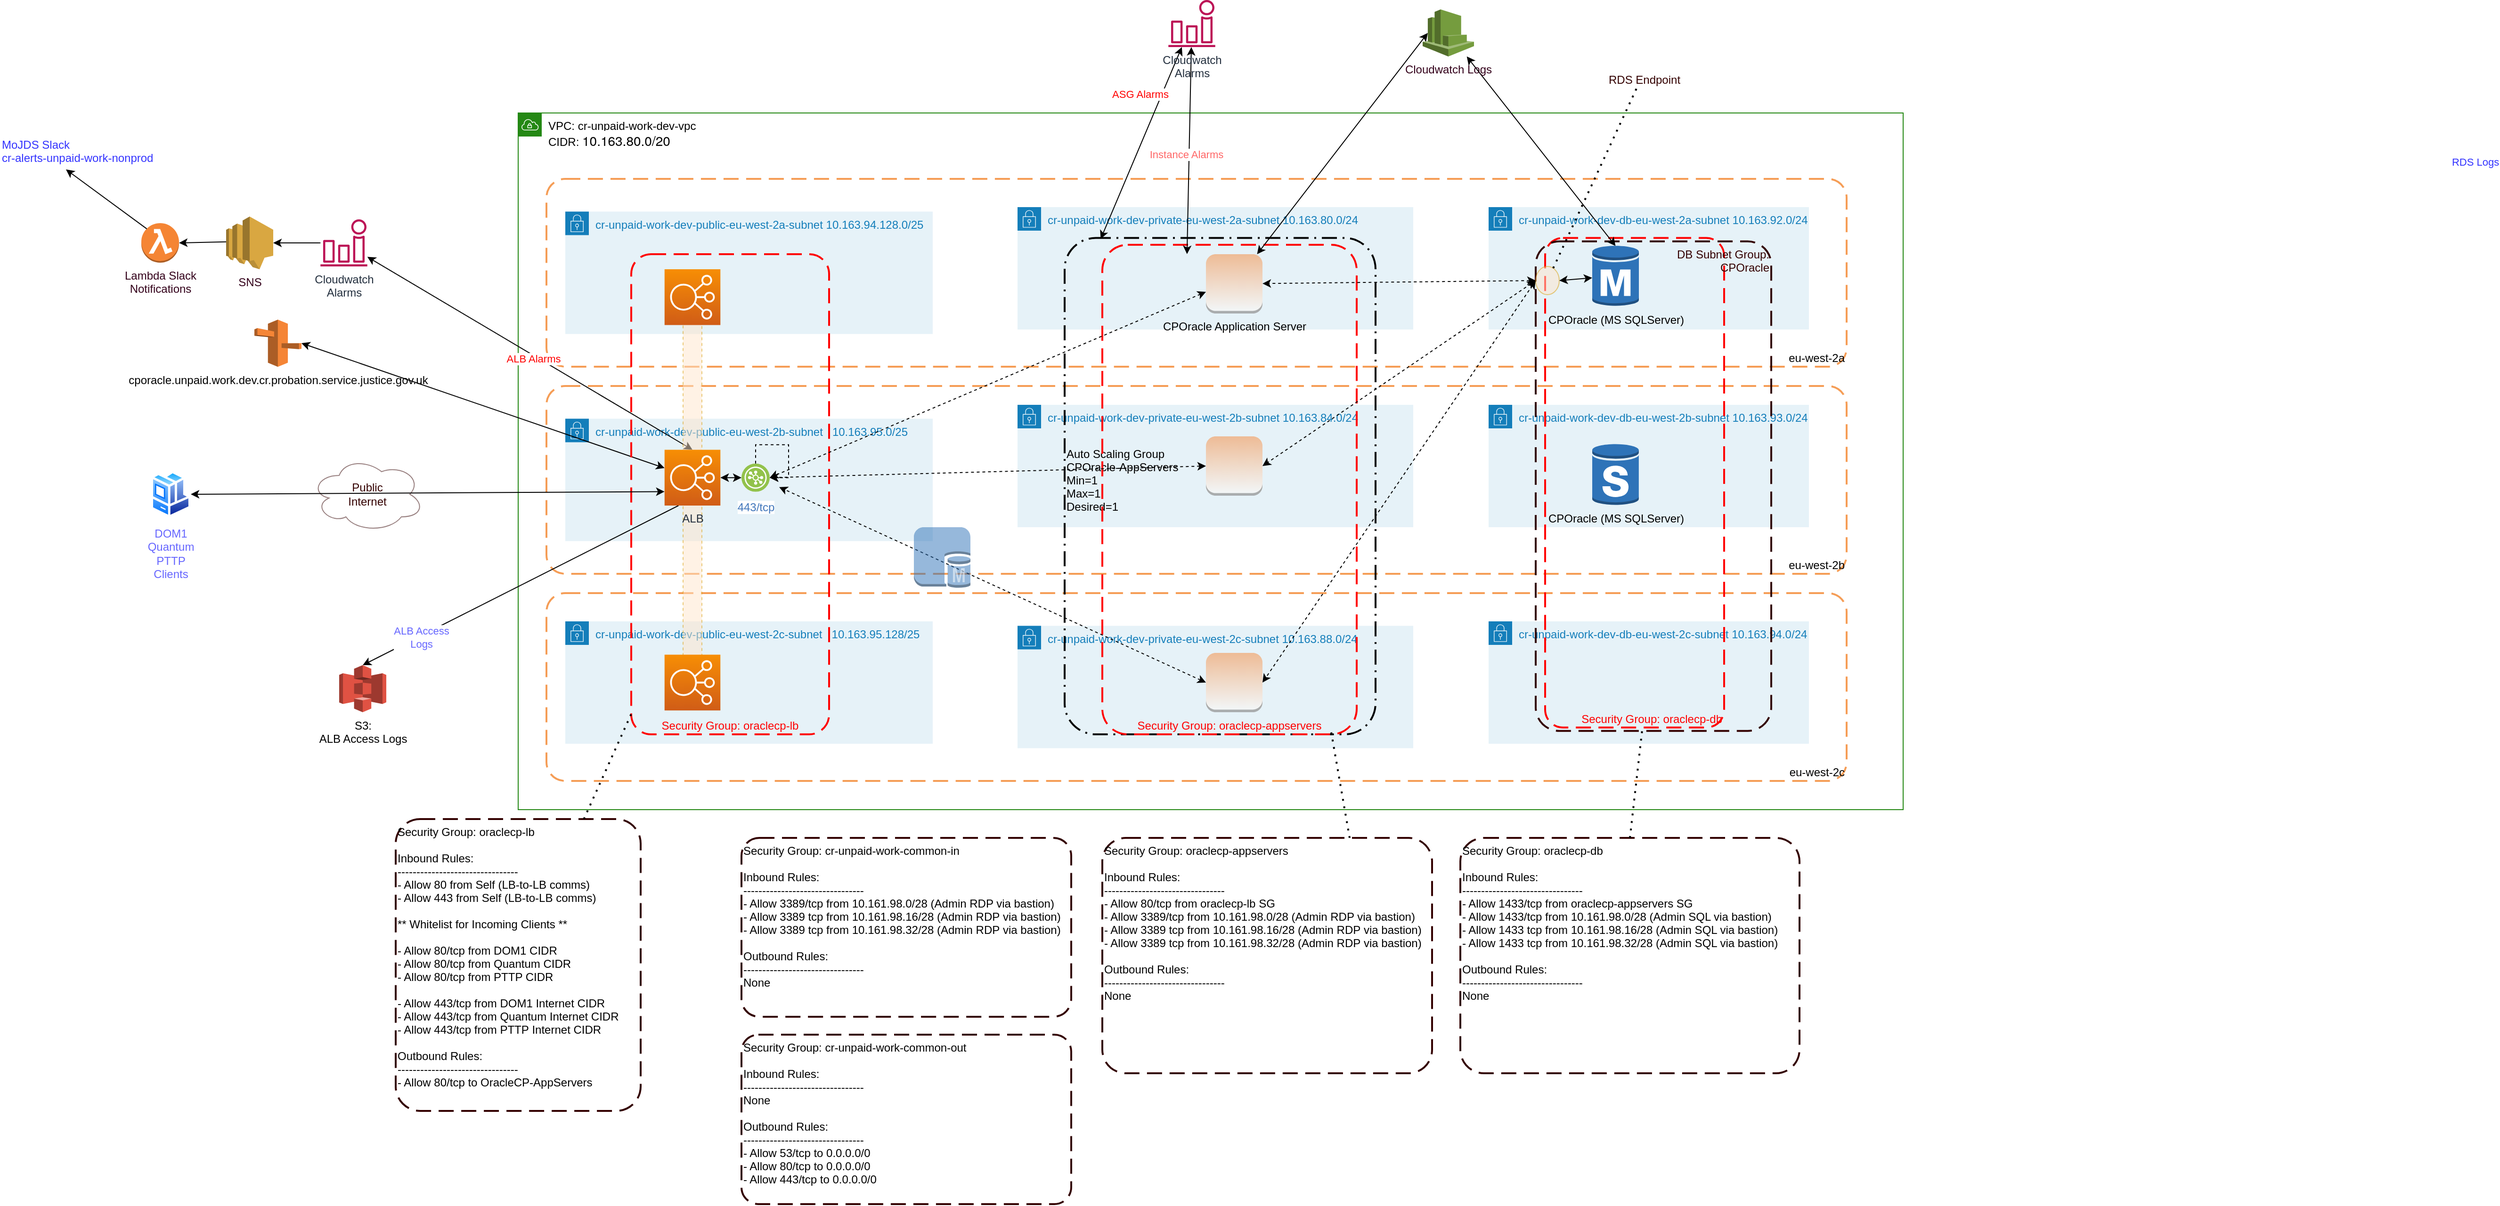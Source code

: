 <mxfile version="14.5.1" type="device"><diagram id="d1ab7348-05c3-a1e3-ca4d-12c340fd6b49" name="Page-1"><mxGraphModel dx="2066" dy="1220" grid="1" gridSize="10" guides="1" tooltips="1" connect="1" arrows="1" fold="1" page="1" pageScale="1" pageWidth="1654" pageHeight="1169" background="#ffffff" math="0" shadow="0"><root><mxCell id="0"/><mxCell id="1" parent="0"/><mxCell id="NKW3kNGqpqoFIjATaPvK-167" value="&lt;font color=&quot;#000000&quot;&gt;VPC: cr-unpaid-work-dev-vpc &lt;br&gt;CIDR:&amp;nbsp;&lt;span style=&quot;font-family: &amp;#34;amazon ember&amp;#34; , &amp;#34;helvetica neue&amp;#34; , &amp;#34;roboto&amp;#34; , &amp;#34;arial&amp;#34; , sans-serif ; font-size: 14px ; background-color: rgb(255 , 255 , 255)&quot;&gt;10.163.80.0/20&lt;/span&gt;&lt;/font&gt;" style="points=[[0,0],[0.25,0],[0.5,0],[0.75,0],[1,0],[1,0.25],[1,0.5],[1,0.75],[1,1],[0.75,1],[0.5,1],[0.25,1],[0,1],[0,0.75],[0,0.5],[0,0.25]];outlineConnect=0;gradientColor=none;html=1;whiteSpace=wrap;fontSize=12;fontStyle=0;shape=mxgraph.aws4.group;grIcon=mxgraph.aws4.group_vpc;strokeColor=#248814;fillColor=none;verticalAlign=top;align=left;spacingLeft=30;fontColor=#AAB7B8;dashed=0;" parent="1" vertex="1"><mxGeometry x="590" y="190" width="1470" height="740" as="geometry"/></mxCell><mxCell id="NKW3kNGqpqoFIjATaPvK-163" value="eu-west-2a" style="rounded=1;arcSize=10;dashed=1;strokeColor=#F59D56;fillColor=none;gradientColor=none;dashPattern=8 4;strokeWidth=2;verticalAlign=bottom;align=right;" parent="1" vertex="1"><mxGeometry x="620" y="260" width="1380" height="199.5" as="geometry"/></mxCell><mxCell id="NKW3kNGqpqoFIjATaPvK-164" value="eu-west-2b" style="rounded=1;arcSize=10;dashed=1;strokeColor=#F59D56;fillColor=none;gradientColor=none;dashPattern=8 4;strokeWidth=2;verticalAlign=bottom;align=right;" parent="1" vertex="1"><mxGeometry x="620" y="480" width="1380" height="199.5" as="geometry"/></mxCell><mxCell id="NKW3kNGqpqoFIjATaPvK-165" value="eu-west-2c" style="rounded=1;arcSize=10;dashed=1;strokeColor=#F59D56;fillColor=none;gradientColor=none;dashPattern=8 4;strokeWidth=2;verticalAlign=bottom;align=right;" parent="1" vertex="1"><mxGeometry x="620" y="700" width="1380" height="199.5" as="geometry"/></mxCell><mxCell id="NKW3kNGqpqoFIjATaPvK-166" value="cr-unpaid-work-dev-private-eu-west-2a-subnet&amp;nbsp;10.163.80.0/24&lt;br&gt;&amp;nbsp;" style="points=[[0,0],[0.25,0],[0.5,0],[0.75,0],[1,0],[1,0.25],[1,0.5],[1,0.75],[1,1],[0.75,1],[0.5,1],[0.25,1],[0,1],[0,0.75],[0,0.5],[0,0.25]];outlineConnect=0;gradientColor=none;html=1;whiteSpace=wrap;fontSize=12;fontStyle=0;shape=mxgraph.aws4.group;grIcon=mxgraph.aws4.group_security_group;grStroke=0;strokeColor=#147EBA;fillColor=#E6F2F8;verticalAlign=top;align=left;spacingLeft=30;fontColor=#147EBA;dashed=0;" parent="1" vertex="1"><mxGeometry x="1120" y="290" width="420" height="130" as="geometry"/></mxCell><mxCell id="NKW3kNGqpqoFIjATaPvK-168" value="cr-unpaid-work-dev-private-eu-west-2b-subnet&amp;nbsp;10.163.84.0/24" style="points=[[0,0],[0.25,0],[0.5,0],[0.75,0],[1,0],[1,0.25],[1,0.5],[1,0.75],[1,1],[0.75,1],[0.5,1],[0.25,1],[0,1],[0,0.75],[0,0.5],[0,0.25]];outlineConnect=0;gradientColor=none;html=1;whiteSpace=wrap;fontSize=12;fontStyle=0;shape=mxgraph.aws4.group;grIcon=mxgraph.aws4.group_security_group;grStroke=0;strokeColor=#147EBA;fillColor=#E6F2F8;verticalAlign=top;align=left;spacingLeft=30;fontColor=#147EBA;dashed=0;" parent="1" vertex="1"><mxGeometry x="1120" y="500" width="420" height="130" as="geometry"/></mxCell><mxCell id="NKW3kNGqpqoFIjATaPvK-169" value="cr-unpaid-work-dev-private-eu-west-2c-subnet&amp;nbsp;10.163.88.0/24" style="points=[[0,0],[0.25,0],[0.5,0],[0.75,0],[1,0],[1,0.25],[1,0.5],[1,0.75],[1,1],[0.75,1],[0.5,1],[0.25,1],[0,1],[0,0.75],[0,0.5],[0,0.25]];outlineConnect=0;gradientColor=none;html=1;whiteSpace=wrap;fontSize=12;fontStyle=0;shape=mxgraph.aws4.group;grIcon=mxgraph.aws4.group_security_group;grStroke=0;strokeColor=#147EBA;fillColor=#E6F2F8;verticalAlign=top;align=left;spacingLeft=30;fontColor=#147EBA;dashed=0;" parent="1" vertex="1"><mxGeometry x="1120" y="734.75" width="420" height="130" as="geometry"/></mxCell><mxCell id="NKW3kNGqpqoFIjATaPvK-170" value="cr-unpaid-work-dev-db-eu-west-2c-subnet&amp;nbsp;10.163.94.0/24" style="points=[[0,0],[0.25,0],[0.5,0],[0.75,0],[1,0],[1,0.25],[1,0.5],[1,0.75],[1,1],[0.75,1],[0.5,1],[0.25,1],[0,1],[0,0.75],[0,0.5],[0,0.25]];outlineConnect=0;gradientColor=none;html=1;whiteSpace=wrap;fontSize=12;fontStyle=0;shape=mxgraph.aws4.group;grIcon=mxgraph.aws4.group_security_group;grStroke=0;strokeColor=#147EBA;fillColor=#E6F2F8;verticalAlign=top;align=left;spacingLeft=30;fontColor=#147EBA;dashed=0;" parent="1" vertex="1"><mxGeometry x="1620" y="730" width="340" height="130" as="geometry"/></mxCell><mxCell id="NKW3kNGqpqoFIjATaPvK-171" value="cr-unpaid-work-dev-db-eu-west-2b-subnet 10.163.93.0/24" style="points=[[0,0],[0.25,0],[0.5,0],[0.75,0],[1,0],[1,0.25],[1,0.5],[1,0.75],[1,1],[0.75,1],[0.5,1],[0.25,1],[0,1],[0,0.75],[0,0.5],[0,0.25]];outlineConnect=0;gradientColor=none;html=1;whiteSpace=wrap;fontSize=12;fontStyle=0;shape=mxgraph.aws4.group;grIcon=mxgraph.aws4.group_security_group;grStroke=0;strokeColor=#147EBA;fillColor=#E6F2F8;verticalAlign=top;align=left;spacingLeft=30;fontColor=#147EBA;dashed=0;" parent="1" vertex="1"><mxGeometry x="1620" y="500" width="340" height="130" as="geometry"/></mxCell><mxCell id="NKW3kNGqpqoFIjATaPvK-172" value="cr-unpaid-work-dev-db-eu-west-2a-subnet 10.163.92.0/24" style="points=[[0,0],[0.25,0],[0.5,0],[0.75,0],[1,0],[1,0.25],[1,0.5],[1,0.75],[1,1],[0.75,1],[0.5,1],[0.25,1],[0,1],[0,0.75],[0,0.5],[0,0.25]];outlineConnect=0;gradientColor=none;html=1;whiteSpace=wrap;fontSize=12;fontStyle=0;shape=mxgraph.aws4.group;grIcon=mxgraph.aws4.group_security_group;grStroke=0;strokeColor=#147EBA;fillColor=#E6F2F8;verticalAlign=top;align=left;spacingLeft=30;fontColor=#147EBA;dashed=0;" parent="1" vertex="1"><mxGeometry x="1620" y="290" width="340" height="130" as="geometry"/></mxCell><mxCell id="NKW3kNGqpqoFIjATaPvK-174" value="Cloudwatch&lt;br&gt;Alarms" style="outlineConnect=0;fontColor=#232F3E;gradientColor=none;fillColor=#BC1356;strokeColor=none;dashed=0;verticalLabelPosition=bottom;verticalAlign=top;align=center;html=1;fontSize=12;fontStyle=0;aspect=fixed;pointerEvents=1;shape=mxgraph.aws4.alarm;" parent="1" vertex="1"><mxGeometry x="380" y="303" width="50" height="50" as="geometry"/></mxCell><mxCell id="NKW3kNGqpqoFIjATaPvK-175" value="cporacle.unpaid.work.dev.cr.probation.service.justice.gov.uk" style="outlineConnect=0;dashed=0;verticalLabelPosition=bottom;verticalAlign=top;align=center;html=1;shape=mxgraph.aws3.route_53;fillColor=#F58536;gradientColor=none;" parent="1" vertex="1"><mxGeometry x="310" y="409.5" width="50" height="50.13" as="geometry"/></mxCell><mxCell id="NKW3kNGqpqoFIjATaPvK-176" value="S3:&lt;br&gt;ALB Access Logs" style="outlineConnect=0;dashed=0;verticalLabelPosition=bottom;verticalAlign=top;align=center;html=1;shape=mxgraph.aws3.s3;fillColor=#E05243;gradientColor=none;" parent="1" vertex="1"><mxGeometry x="400" y="776.5" width="50" height="50" as="geometry"/></mxCell><mxCell id="NKW3kNGqpqoFIjATaPvK-180" value="Auto Scaling Group&#10;CPOracle-AppServers&#10;Min=1&#10;Max=1&#10;Desired=1&#10;" style="rounded=1;arcSize=10;dashed=1;fillColor=none;gradientColor=none;dashPattern=8 3 1 3;strokeWidth=2;verticalAlign=middle;align=left;" parent="1" vertex="1"><mxGeometry x="1170" y="322.75" width="330" height="527.25" as="geometry"/></mxCell><mxCell id="NKW3kNGqpqoFIjATaPvK-183" value="Security Group: oraclecp-appservers" style="rounded=1;arcSize=10;dashed=1;strokeColor=#ff0000;fillColor=none;gradientColor=none;dashPattern=8 4;strokeWidth=2;fontColor=#FF0000;verticalAlign=bottom;align=center;" parent="1" vertex="1"><mxGeometry x="1210" y="330" width="270" height="520" as="geometry"/></mxCell><mxCell id="NKW3kNGqpqoFIjATaPvK-195" value="" style="endArrow=classic;startArrow=classic;html=1;fontColor=#FF0000;entryX=0.1;entryY=0.5;entryDx=0;entryDy=0;entryPerimeter=0;" parent="1" source="fAg4yWH4Xi-OqvB8BSlQ-16" target="fAg4yWH4Xi-OqvB8BSlQ-18" edge="1"><mxGeometry width="50" height="50" relative="1" as="geometry"><mxPoint x="1069.625" y="545.37" as="sourcePoint"/><mxPoint x="946.653" y="418" as="targetPoint"/></mxGeometry></mxCell><mxCell id="NKW3kNGqpqoFIjATaPvK-201" value="SNS" style="outlineConnect=0;dashed=0;verticalLabelPosition=bottom;verticalAlign=top;align=center;html=1;shape=mxgraph.aws3.sns;fillColor=#D9A741;gradientColor=none;fontColor=#33001A;" parent="1" vertex="1"><mxGeometry x="280" y="300" width="50" height="56" as="geometry"/></mxCell><mxCell id="NKW3kNGqpqoFIjATaPvK-202" value="" style="endArrow=classic;html=1;fontColor=#33001A;entryX=1;entryY=0.5;entryDx=0;entryDy=0;entryPerimeter=0;" parent="1" source="NKW3kNGqpqoFIjATaPvK-174" target="NKW3kNGqpqoFIjATaPvK-201" edge="1"><mxGeometry width="50" height="50" relative="1" as="geometry"><mxPoint x="-20" y="370" as="sourcePoint"/><mxPoint x="30" y="320" as="targetPoint"/></mxGeometry></mxCell><mxCell id="NKW3kNGqpqoFIjATaPvK-204" value="Lambda Slack &lt;br&gt;Notifications" style="outlineConnect=0;dashed=0;verticalLabelPosition=bottom;verticalAlign=top;align=center;html=1;shape=mxgraph.aws3.lambda_function;fillColor=#F58534;gradientColor=none;fontColor=#33001A;" parent="1" vertex="1"><mxGeometry x="190" y="307" width="40" height="42" as="geometry"/></mxCell><mxCell id="NKW3kNGqpqoFIjATaPvK-205" value="" style="endArrow=classic;html=1;fontColor=#33001A;entryX=1;entryY=0.5;entryDx=0;entryDy=0;entryPerimeter=0;exitX=0;exitY=0.48;exitDx=0;exitDy=0;exitPerimeter=0;" parent="1" source="NKW3kNGqpqoFIjATaPvK-201" target="NKW3kNGqpqoFIjATaPvK-204" edge="1"><mxGeometry width="50" height="50" relative="1" as="geometry"><mxPoint x="-70" y="440" as="sourcePoint"/><mxPoint x="-20" y="390" as="targetPoint"/></mxGeometry></mxCell><mxCell id="NKW3kNGqpqoFIjATaPvK-207" value="" style="endArrow=classic;startArrow=classic;html=1;fontColor=#FF0000;exitX=0.333;exitY=0.019;exitDx=0;exitDy=0;exitPerimeter=0;" parent="1" edge="1" target="fAg4yWH4Xi-OqvB8BSlQ-7" source="NKW3kNGqpqoFIjATaPvK-183"><mxGeometry width="50" height="50" relative="1" as="geometry"><mxPoint x="1320" y="380" as="sourcePoint"/><mxPoint x="920" y="380" as="targetPoint"/></mxGeometry></mxCell><mxCell id="NKW3kNGqpqoFIjATaPvK-208" value="Instance Alarms" style="edgeLabel;html=1;align=center;verticalAlign=middle;resizable=0;points=[];fontColor=#FF6666;" parent="NKW3kNGqpqoFIjATaPvK-207" vertex="1" connectable="0"><mxGeometry x="-0.03" y="3" relative="1" as="geometry"><mxPoint as="offset"/></mxGeometry></mxCell><mxCell id="NKW3kNGqpqoFIjATaPvK-213" value="Security Group: oraclecp-db" style="rounded=1;arcSize=10;dashed=1;strokeColor=#ff0000;fillColor=none;gradientColor=none;dashPattern=8 4;strokeWidth=2;fontColor=#FF0000;verticalAlign=bottom;align=right;" parent="1" vertex="1"><mxGeometry x="1680" y="322.75" width="190" height="520" as="geometry"/></mxCell><mxCell id="NKW3kNGqpqoFIjATaPvK-214" value="DB Subnet Group:&#10;CPOracle" style="rounded=1;arcSize=10;dashed=1;fillColor=none;gradientColor=none;dashPattern=8 4;strokeWidth=2;verticalAlign=top;align=right;strokeColor=#330000;fontColor=#330000;" parent="1" vertex="1"><mxGeometry x="1670" y="326.38" width="250" height="520" as="geometry"/></mxCell><mxCell id="NKW3kNGqpqoFIjATaPvK-215" value="DOM1&lt;br&gt;Quantum&lt;br&gt;PTTP&lt;br&gt;Clients" style="aspect=fixed;perimeter=ellipsePerimeter;html=1;align=center;shadow=0;dashed=0;spacingTop=3;image;image=img/lib/active_directory/workstation_client.svg;fontColor=#6666FF;" parent="1" vertex="1"><mxGeometry x="200" y="570" width="42.5" height="50" as="geometry"/></mxCell><mxCell id="NKW3kNGqpqoFIjATaPvK-217" value="Security Group: oraclecp-lb&#10;&#10;Inbound Rules:&#10;--------------------------------&#10;- Allow 80 from Self (LB-to-LB comms)&#10;- Allow 443 from Self (LB-to-LB comms)&#10;&#10;** Whitelist for Incoming Clients **&#10;&#10;- Allow 80/tcp from DOM1 CIDR&#10;- Allow 80/tcp from Quantum CIDR&#10;- Allow 80/tcp from PTTP CIDR&#10;&#10;- Allow 443/tcp from DOM1 Internet CIDR&#10;- Allow 443/tcp from Quantum Internet CIDR&#10;- Allow 443/tcp from PTTP Internet CIDR&#10;&#10;Outbound Rules:&#10;--------------------------------&#10;- Allow 80/tcp to OracleCP-AppServers" style="rounded=1;arcSize=10;dashed=1;fillColor=none;gradientColor=none;dashPattern=8 4;strokeWidth=2;verticalAlign=top;strokeColor=#330000;align=left;" parent="1" vertex="1"><mxGeometry x="460" y="940" width="260" height="310" as="geometry"/></mxCell><mxCell id="NKW3kNGqpqoFIjATaPvK-218" value="Security Group: oraclecp-appservers&#10;&#10;Inbound Rules:&#10;--------------------------------&#10;- Allow 80/tcp from oraclecp-lb SG&#10;- Allow 3389/tcp from 10.161.98.0/28 (Admin RDP via bastion)&#10;- Allow 3389 tcp from 10.161.98.16/28 (Admin RDP via bastion)&#10;- Allow 3389 tcp from 10.161.98.32/28 (Admin RDP via bastion)&#10;&#10;Outbound Rules:&#10;--------------------------------&#10;None" style="rounded=1;arcSize=10;dashed=1;fillColor=none;gradientColor=none;dashPattern=8 4;strokeWidth=2;verticalAlign=top;strokeColor=#330000;align=left;" parent="1" vertex="1"><mxGeometry x="1210" y="960" width="350" height="250" as="geometry"/></mxCell><mxCell id="NKW3kNGqpqoFIjATaPvK-219" value="Security Group: oraclecp-db&#10;&#10;Inbound Rules:&#10;--------------------------------&#10;- Allow 1433/tcp from oraclecp-appservers SG&#10;- Allow 1433/tcp from 10.161.98.0/28 (Admin SQL via bastion)&#10;- Allow 1433 tcp from 10.161.98.16/28 (Admin SQL via bastion)&#10;- Allow 1433 tcp from 10.161.98.32/28 (Admin SQL via bastion)&#10;&#10;Outbound Rules:&#10;--------------------------------&#10;None" style="rounded=1;arcSize=10;dashed=1;fillColor=none;gradientColor=none;dashPattern=8 4;strokeWidth=2;verticalAlign=top;strokeColor=#330000;align=left;" parent="1" vertex="1"><mxGeometry x="1590" y="960" width="360" height="250" as="geometry"/></mxCell><mxCell id="NKW3kNGqpqoFIjATaPvK-221" value="" style="endArrow=none;dashed=1;html=1;dashPattern=1 3;strokeWidth=2;fontColor=#000000;entryX=0.9;entryY=0.996;entryDx=0;entryDy=0;exitX=0.75;exitY=0;exitDx=0;exitDy=0;entryPerimeter=0;" parent="1" source="NKW3kNGqpqoFIjATaPvK-218" target="NKW3kNGqpqoFIjATaPvK-183" edge="1"><mxGeometry width="50" height="50" relative="1" as="geometry"><mxPoint x="1067.284" y="970" as="sourcePoint"/><mxPoint x="1070" y="860" as="targetPoint"/></mxGeometry></mxCell><mxCell id="NKW3kNGqpqoFIjATaPvK-222" value="" style="endArrow=none;dashed=1;html=1;dashPattern=1 3;strokeWidth=2;fontColor=#000000;entryX=0.544;entryY=0.999;entryDx=0;entryDy=0;exitX=0.5;exitY=0;exitDx=0;exitDy=0;entryPerimeter=0;" parent="1" source="NKW3kNGqpqoFIjATaPvK-219" target="NKW3kNGqpqoFIjATaPvK-213" edge="1"><mxGeometry width="50" height="50" relative="1" as="geometry"><mxPoint x="1442.5" y="970" as="sourcePoint"/><mxPoint x="1460" y="860" as="targetPoint"/></mxGeometry></mxCell><mxCell id="NKW3kNGqpqoFIjATaPvK-223" value="" style="endArrow=classic;startArrow=classic;html=1;fontColor=#FF0000;exitX=0.5;exitY=0.02;exitDx=0;exitDy=0;exitPerimeter=0;" parent="1" source="NKW3kNGqpqoFIjATaPvK-177" target="fAg4yWH4Xi-OqvB8BSlQ-18" edge="1"><mxGeometry width="50" height="50" relative="1" as="geometry"><mxPoint x="1329.92" y="390.96" as="sourcePoint"/><mxPoint x="862" y="224.683" as="targetPoint"/></mxGeometry></mxCell><mxCell id="NKW3kNGqpqoFIjATaPvK-225" value="RDS Logs" style="edgeLabel;html=1;align=center;verticalAlign=middle;resizable=0;points=[];fontColor=#3333FF;" parent="NKW3kNGqpqoFIjATaPvK-223" vertex="1" connectable="0"><mxGeometry x="0.879" y="-2" relative="1" as="geometry"><mxPoint x="1059.25" y="100.41" as="offset"/></mxGeometry></mxCell><mxCell id="NKW3kNGqpqoFIjATaPvK-226" value="Security Group: cr-unpaid-work-common-in&#10;&#10;Inbound Rules:&#10;--------------------------------&#10;- Allow 3389/tcp from 10.161.98.0/28 (Admin RDP via bastion)&#10;- Allow 3389 tcp from 10.161.98.16/28 (Admin RDP via bastion)&#10;- Allow 3389 tcp from 10.161.98.32/28 (Admin RDP via bastion)&#10;&#10;Outbound Rules:&#10;--------------------------------&#10;None" style="rounded=1;arcSize=10;dashed=1;fillColor=none;gradientColor=none;dashPattern=8 4;strokeWidth=2;verticalAlign=top;strokeColor=#330000;align=left;" parent="1" vertex="1"><mxGeometry x="827" y="960" width="350" height="190" as="geometry"/></mxCell><mxCell id="NKW3kNGqpqoFIjATaPvK-227" value="Security Group: cr-unpaid-work-common-out&#10;&#10;Inbound Rules:&#10;--------------------------------&#10;None&#10;&#10;Outbound Rules:&#10;--------------------------------&#10;- Allow 53/tcp to 0.0.0.0/0&#10;- Allow 80/tcp to 0.0.0.0/0&#10;- Allow 443/tcp to 0.0.0.0/0" style="rounded=1;arcSize=10;dashed=1;fillColor=none;gradientColor=none;dashPattern=8 4;strokeWidth=2;verticalAlign=top;strokeColor=#330000;align=left;" parent="1" vertex="1"><mxGeometry x="827" y="1169" width="350" height="180" as="geometry"/></mxCell><mxCell id="NKW3kNGqpqoFIjATaPvK-228" value="MoJDS Slack &#10;cr-alerts-unpaid-work-nonprod" style="shape=image;imageAspect=0;aspect=fixed;verticalLabelPosition=bottom;verticalAlign=top;strokeColor=#330000;fontColor=#3333FF;align=left;image=https://cdn.mos.cms.futurecdn.net/SDDw7CnuoUGax6x9mTo7dd.jpg;" parent="1" vertex="1"><mxGeometry x="40" y="165.08" width="79.73" height="44.92" as="geometry"/></mxCell><mxCell id="NKW3kNGqpqoFIjATaPvK-229" value="" style="endArrow=classic;html=1;fontColor=#33001A;exitX=0.145;exitY=0.145;exitDx=0;exitDy=0;exitPerimeter=0;" parent="1" source="NKW3kNGqpqoFIjATaPvK-204" edge="1"><mxGeometry width="50" height="50" relative="1" as="geometry"><mxPoint x="290" y="336.88" as="sourcePoint"/><mxPoint x="110" y="250" as="targetPoint"/></mxGeometry></mxCell><mxCell id="fAg4yWH4Xi-OqvB8BSlQ-1" value="cr-unpaid-work-dev-public-eu-west-2a-subnet&amp;nbsp;10.163.94.128.0/25&lt;br&gt;&amp;nbsp;" style="points=[[0,0],[0.25,0],[0.5,0],[0.75,0],[1,0],[1,0.25],[1,0.5],[1,0.75],[1,1],[0.75,1],[0.5,1],[0.25,1],[0,1],[0,0.75],[0,0.5],[0,0.25]];outlineConnect=0;gradientColor=none;html=1;whiteSpace=wrap;fontSize=12;fontStyle=0;shape=mxgraph.aws4.group;grIcon=mxgraph.aws4.group_security_group;grStroke=0;strokeColor=#147EBA;fillColor=#E6F2F8;verticalAlign=top;align=left;spacingLeft=30;fontColor=#147EBA;dashed=0;" vertex="1" parent="1"><mxGeometry x="640" y="294.75" width="390" height="130" as="geometry"/></mxCell><mxCell id="fAg4yWH4Xi-OqvB8BSlQ-2" value="cr-unpaid-work-dev-public-eu-west-2b-subnet&amp;nbsp; &amp;nbsp;10.163.95.0/25" style="points=[[0,0],[0.25,0],[0.5,0],[0.75,0],[1,0],[1,0.25],[1,0.5],[1,0.75],[1,1],[0.75,1],[0.5,1],[0.25,1],[0,1],[0,0.75],[0,0.5],[0,0.25]];outlineConnect=0;gradientColor=none;html=1;whiteSpace=wrap;fontSize=12;fontStyle=0;shape=mxgraph.aws4.group;grIcon=mxgraph.aws4.group_security_group;grStroke=0;strokeColor=#147EBA;fillColor=#E6F2F8;verticalAlign=top;align=left;spacingLeft=30;fontColor=#147EBA;dashed=0;" vertex="1" parent="1"><mxGeometry x="640" y="514.75" width="390" height="130" as="geometry"/></mxCell><mxCell id="fAg4yWH4Xi-OqvB8BSlQ-3" value="cr-unpaid-work-dev-public-eu-west-2c-subnet&amp;nbsp; &amp;nbsp;10.163.95.128/25" style="points=[[0,0],[0.25,0],[0.5,0],[0.75,0],[1,0],[1,0.25],[1,0.5],[1,0.75],[1,1],[0.75,1],[0.5,1],[0.25,1],[0,1],[0,0.75],[0,0.5],[0,0.25]];outlineConnect=0;gradientColor=none;html=1;whiteSpace=wrap;fontSize=12;fontStyle=0;shape=mxgraph.aws4.group;grIcon=mxgraph.aws4.group_security_group;grStroke=0;strokeColor=#147EBA;fillColor=#E6F2F8;verticalAlign=top;align=left;spacingLeft=30;fontColor=#147EBA;dashed=0;" vertex="1" parent="1"><mxGeometry x="640" y="730" width="390" height="130" as="geometry"/></mxCell><mxCell id="NKW3kNGqpqoFIjATaPvK-190" value="" style="endArrow=classic;startArrow=classic;html=1;fontColor=#FF0000;entryX=1;entryY=0.5;entryDx=0;entryDy=0;entryPerimeter=0;" parent="1" source="NKW3kNGqpqoFIjATaPvK-173" target="NKW3kNGqpqoFIjATaPvK-175" edge="1"><mxGeometry width="50" height="50" relative="1" as="geometry"><mxPoint x="1120" y="575" as="sourcePoint"/><mxPoint x="1099.25" y="574.995" as="targetPoint"/></mxGeometry></mxCell><mxCell id="NKW3kNGqpqoFIjATaPvK-211" value="Security Group: oraclecp-lb" style="rounded=1;arcSize=10;dashed=1;strokeColor=#ff0000;fillColor=none;gradientColor=none;dashPattern=8 4;strokeWidth=2;fontColor=#FF0000;verticalAlign=bottom;" parent="1" vertex="1"><mxGeometry x="710" y="340" width="210" height="510" as="geometry"/></mxCell><mxCell id="NKW3kNGqpqoFIjATaPvK-193" value="" style="endArrow=classic;startArrow=classic;html=1;fontColor=#FF0000;exitX=0.5;exitY=0;exitDx=0;exitDy=0;exitPerimeter=0;" parent="1" source="NKW3kNGqpqoFIjATaPvK-173" target="NKW3kNGqpqoFIjATaPvK-174" edge="1"><mxGeometry width="50" height="50" relative="1" as="geometry"><mxPoint x="1248.067" y="383.893" as="sourcePoint"/><mxPoint x="947.932" y="344.155" as="targetPoint"/></mxGeometry></mxCell><mxCell id="NKW3kNGqpqoFIjATaPvK-194" value="ALB Alarms" style="edgeLabel;html=1;align=center;verticalAlign=middle;resizable=0;points=[];fontColor=#FF0000;" parent="NKW3kNGqpqoFIjATaPvK-193" vertex="1" connectable="0"><mxGeometry x="-0.03" y="3" relative="1" as="geometry"><mxPoint as="offset"/></mxGeometry></mxCell><mxCell id="NKW3kNGqpqoFIjATaPvK-185" value="" style="endArrow=classic;startArrow=classic;html=1;fontColor=#FF0000;entryX=1;entryY=0.5;entryDx=0;entryDy=0;entryPerimeter=0;exitX=0;exitY=0.5;exitDx=0;exitDy=0;" parent="1" source="NKW3kNGqpqoFIjATaPvK-188" target="NKW3kNGqpqoFIjATaPvK-173" edge="1"><mxGeometry width="50" height="50" relative="1" as="geometry"><mxPoint x="620" y="780" as="sourcePoint"/><mxPoint x="670" y="730" as="targetPoint"/></mxGeometry></mxCell><mxCell id="NKW3kNGqpqoFIjATaPvK-188" value="443/tcp" style="aspect=fixed;perimeter=ellipsePerimeter;html=1;align=center;shadow=0;dashed=0;fontColor=#4277BB;labelBackgroundColor=#ffffff;fontSize=12;spacingTop=3;image;image=img/lib/ibm/vpc/LoadBalancerListener.svg;" parent="1" vertex="1"><mxGeometry x="827" y="562.38" width="30" height="30" as="geometry"/></mxCell><mxCell id="NKW3kNGqpqoFIjATaPvK-189" value="" style="endArrow=classic;startArrow=classic;html=1;fontColor=#FF0000;entryX=1;entryY=0.5;entryDx=0;entryDy=0;entryPerimeter=0;dashed=1;" parent="1" target="NKW3kNGqpqoFIjATaPvK-188" edge="1"><mxGeometry width="50" height="50" relative="1" as="geometry"><mxPoint x="1320" y="380" as="sourcePoint"/><mxPoint x="1089.25" y="564.995" as="targetPoint"/></mxGeometry></mxCell><mxCell id="NKW3kNGqpqoFIjATaPvK-209" value="" style="endArrow=classic;html=1;entryX=0.5;entryY=0;entryDx=0;entryDy=0;entryPerimeter=0;exitX=0.25;exitY=1;exitDx=0;exitDy=0;exitPerimeter=0;fontColor=#6666FF;" parent="1" source="NKW3kNGqpqoFIjATaPvK-173" target="NKW3kNGqpqoFIjATaPvK-176" edge="1"><mxGeometry width="50" height="50" relative="1" as="geometry"><mxPoint x="870.044" y="388" as="sourcePoint"/><mxPoint x="820" y="388" as="targetPoint"/></mxGeometry></mxCell><mxCell id="NKW3kNGqpqoFIjATaPvK-212" value="ALB Access&lt;br&gt;Logs" style="edgeLabel;html=1;align=center;verticalAlign=middle;resizable=0;points=[];fontColor=#6666FF;" parent="NKW3kNGqpqoFIjATaPvK-209" vertex="1" connectable="0"><mxGeometry x="0.635" y="1" relative="1" as="geometry"><mxPoint as="offset"/></mxGeometry></mxCell><mxCell id="NKW3kNGqpqoFIjATaPvK-191" value="" style="endArrow=classic;startArrow=classic;html=1;fontColor=#FF0000;exitX=0.116;exitY=0.002;exitDx=0;exitDy=0;exitPerimeter=0;" parent="1" source="NKW3kNGqpqoFIjATaPvK-180" edge="1" target="fAg4yWH4Xi-OqvB8BSlQ-7"><mxGeometry width="50" height="50" relative="1" as="geometry"><mxPoint x="1180" y="365" as="sourcePoint"/><mxPoint x="920" y="360" as="targetPoint"/></mxGeometry></mxCell><mxCell id="NKW3kNGqpqoFIjATaPvK-192" value="ASG Alarms" style="edgeLabel;html=1;align=center;verticalAlign=middle;resizable=0;points=[];fontColor=#FF0000;" parent="NKW3kNGqpqoFIjATaPvK-191" vertex="1" connectable="0"><mxGeometry x="-0.03" y="3" relative="1" as="geometry"><mxPoint x="2.82" y="-54.08" as="offset"/></mxGeometry></mxCell><mxCell id="fAg4yWH4Xi-OqvB8BSlQ-7" value="Cloudwatch&lt;br&gt;Alarms" style="outlineConnect=0;fontColor=#232F3E;gradientColor=none;fillColor=#BC1356;strokeColor=none;dashed=0;verticalLabelPosition=bottom;verticalAlign=top;align=center;html=1;fontSize=12;fontStyle=0;aspect=fixed;pointerEvents=1;shape=mxgraph.aws4.alarm;" vertex="1" parent="1"><mxGeometry x="1280" y="70" width="50" height="50" as="geometry"/></mxCell><mxCell id="fAg4yWH4Xi-OqvB8BSlQ-11" value="" style="outlineConnect=0;dashed=0;verticalLabelPosition=bottom;verticalAlign=top;align=center;html=1;shape=mxgraph.aws3.instance;fillColor=#F58534;strokeColor=#330000;fontColor=#3333FF;gradientColor=#ffffff;opacity=50;" vertex="1" parent="1"><mxGeometry x="1320" y="533.5" width="60" height="63" as="geometry"/></mxCell><mxCell id="fAg4yWH4Xi-OqvB8BSlQ-12" value="" style="outlineConnect=0;dashed=0;verticalLabelPosition=bottom;verticalAlign=top;align=center;html=1;shape=mxgraph.aws3.instance;fillColor=#F58534;strokeColor=#330000;fontColor=#3333FF;gradientColor=#ffffff;opacity=50;" vertex="1" parent="1"><mxGeometry x="1320" y="763.5" width="60" height="63" as="geometry"/></mxCell><mxCell id="fAg4yWH4Xi-OqvB8BSlQ-13" value="" style="endArrow=classic;startArrow=classic;html=1;fontColor=#FF0000;entryX=1;entryY=0.5;entryDx=0;entryDy=0;exitX=0;exitY=0.5;exitDx=0;exitDy=0;exitPerimeter=0;dashed=1;" edge="1" parent="1" source="fAg4yWH4Xi-OqvB8BSlQ-11" target="NKW3kNGqpqoFIjATaPvK-188"><mxGeometry width="50" height="50" relative="1" as="geometry"><mxPoint x="1330" y="390" as="sourcePoint"/><mxPoint x="867" y="587.38" as="targetPoint"/></mxGeometry></mxCell><mxCell id="fAg4yWH4Xi-OqvB8BSlQ-14" value="" style="endArrow=classic;startArrow=classic;html=1;fontColor=#FF0000;entryX=1;entryY=0.5;entryDx=0;entryDy=0;exitX=0;exitY=0.5;exitDx=0;exitDy=0;exitPerimeter=0;dashed=1;" edge="1" parent="1" source="fAg4yWH4Xi-OqvB8BSlQ-12"><mxGeometry width="50" height="50" relative="1" as="geometry"><mxPoint x="1330" y="575" as="sourcePoint"/><mxPoint x="867" y="587.38" as="targetPoint"/></mxGeometry></mxCell><mxCell id="fAg4yWH4Xi-OqvB8BSlQ-15" style="edgeStyle=orthogonalEdgeStyle;rounded=0;orthogonalLoop=1;jettySize=auto;html=1;entryX=1;entryY=0.5;entryDx=0;entryDy=0;dashed=1;fontColor=#3333FF;" edge="1" parent="1" source="NKW3kNGqpqoFIjATaPvK-188" target="NKW3kNGqpqoFIjATaPvK-188"><mxGeometry relative="1" as="geometry"/></mxCell><mxCell id="fAg4yWH4Xi-OqvB8BSlQ-16" value="&lt;span style=&quot;color: rgb(0 , 0 , 0)&quot;&gt;CPOracle Application Server&lt;/span&gt;" style="outlineConnect=0;dashed=0;verticalLabelPosition=bottom;verticalAlign=top;align=center;html=1;shape=mxgraph.aws3.instance;fillColor=#F58534;strokeColor=#330000;fontColor=#3333FF;gradientColor=#ffffff;opacity=50;" vertex="1" parent="1"><mxGeometry x="1320" y="340" width="60" height="63" as="geometry"/></mxCell><mxCell id="NKW3kNGqpqoFIjATaPvK-177" value="CPOracle (MS SQLServer)" style="outlineConnect=0;dashed=0;verticalLabelPosition=bottom;verticalAlign=top;align=center;html=1;shape=mxgraph.aws3.rds_db_instance;fillColor=#2E73B8;gradientColor=none;" parent="1" vertex="1"><mxGeometry x="1730" y="330" width="49.5" height="66" as="geometry"/></mxCell><mxCell id="fAg4yWH4Xi-OqvB8BSlQ-18" value="Cloudwatch Logs" style="outlineConnect=0;dashed=0;verticalLabelPosition=bottom;verticalAlign=top;align=center;html=1;shape=mxgraph.aws3.cloudwatch;fillColor=#759C3E;gradientColor=none;fontColor=#33001A;" vertex="1" parent="1"><mxGeometry x="1550" y="80" width="54.5" height="50" as="geometry"/></mxCell><mxCell id="fAg4yWH4Xi-OqvB8BSlQ-20" value="" style="endArrow=classic;startArrow=classic;html=1;fontColor=#FF0000;dashed=1;exitX=0;exitY=0.5;exitDx=0;exitDy=0;" edge="1" parent="1" source="fAg4yWH4Xi-OqvB8BSlQ-23" target="fAg4yWH4Xi-OqvB8BSlQ-16"><mxGeometry width="50" height="50" relative="1" as="geometry"><mxPoint x="1330" y="390" as="sourcePoint"/><mxPoint x="867" y="587.38" as="targetPoint"/></mxGeometry></mxCell><mxCell id="fAg4yWH4Xi-OqvB8BSlQ-21" value="" style="endArrow=classic;startArrow=classic;html=1;fontColor=#FF0000;dashed=1;entryX=1;entryY=0.5;entryDx=0;entryDy=0;entryPerimeter=0;exitX=0;exitY=0.5;exitDx=0;exitDy=0;" edge="1" parent="1" source="fAg4yWH4Xi-OqvB8BSlQ-23" target="fAg4yWH4Xi-OqvB8BSlQ-11"><mxGeometry width="50" height="50" relative="1" as="geometry"><mxPoint x="1700" y="373.577" as="sourcePoint"/><mxPoint x="1390" y="380.801" as="targetPoint"/></mxGeometry></mxCell><mxCell id="NKW3kNGqpqoFIjATaPvK-178" value="CPOracle (MS SQLServer)" style="outlineConnect=0;dashed=0;verticalLabelPosition=bottom;verticalAlign=top;align=center;html=1;shape=mxgraph.aws3.rds_db_instance_standby_multi_az;fillColor=#2E73B8;gradientColor=none;" parent="1" vertex="1"><mxGeometry x="1730" y="541" width="49.5" height="66" as="geometry"/></mxCell><mxCell id="fAg4yWH4Xi-OqvB8BSlQ-22" value="" style="outlineConnect=0;dashed=0;verticalLabelPosition=bottom;verticalAlign=top;align=center;html=1;shape=mxgraph.aws3.sql_master;fillColor=#2E73B8;gradientColor=none;strokeColor=#330000;fontColor=#FF6666;opacity=50;" vertex="1" parent="1"><mxGeometry x="1010" y="630" width="60" height="64.5" as="geometry"/></mxCell><mxCell id="fAg4yWH4Xi-OqvB8BSlQ-23" value="" style="ellipse;whiteSpace=wrap;html=1;strokeColor=#d79b00;opacity=50;align=left;fillColor=#ffe6cc;" vertex="1" parent="1"><mxGeometry x="1670" y="353" width="25" height="30" as="geometry"/></mxCell><mxCell id="fAg4yWH4Xi-OqvB8BSlQ-24" value="" style="endArrow=classic;startArrow=classic;html=1;fontColor=#FF0000;dashed=1;entryX=1;entryY=0.5;entryDx=0;entryDy=0;entryPerimeter=0;exitX=0;exitY=0.5;exitDx=0;exitDy=0;" edge="1" parent="1" source="fAg4yWH4Xi-OqvB8BSlQ-23" target="fAg4yWH4Xi-OqvB8BSlQ-12"><mxGeometry width="50" height="50" relative="1" as="geometry"><mxPoint x="1680" y="378" as="sourcePoint"/><mxPoint x="1390" y="575" as="targetPoint"/></mxGeometry></mxCell><mxCell id="fAg4yWH4Xi-OqvB8BSlQ-25" value="" style="endArrow=classic;startArrow=classic;html=1;fontColor=#FF0000;entryX=1;entryY=0.5;entryDx=0;entryDy=0;" edge="1" parent="1" source="NKW3kNGqpqoFIjATaPvK-177" target="fAg4yWH4Xi-OqvB8BSlQ-23"><mxGeometry width="50" height="50" relative="1" as="geometry"><mxPoint x="1680" y="378" as="sourcePoint"/><mxPoint x="1700" y="364" as="targetPoint"/></mxGeometry></mxCell><mxCell id="fAg4yWH4Xi-OqvB8BSlQ-26" value="" style="endArrow=none;dashed=1;html=1;dashPattern=1 3;strokeWidth=2;fontColor=#FF6666;entryX=0.411;entryY=0.946;entryDx=0;entryDy=0;entryPerimeter=0;" edge="1" parent="1" source="fAg4yWH4Xi-OqvB8BSlQ-23" target="fAg4yWH4Xi-OqvB8BSlQ-27"><mxGeometry width="50" height="50" relative="1" as="geometry"><mxPoint x="1770" y="180" as="sourcePoint"/><mxPoint x="1820" y="130" as="targetPoint"/></mxGeometry></mxCell><mxCell id="fAg4yWH4Xi-OqvB8BSlQ-27" value="RDS Endpoint" style="text;html=1;align=center;verticalAlign=middle;resizable=0;points=[];autosize=1;fontColor=#330000;" vertex="1" parent="1"><mxGeometry x="1740" y="145.08" width="90" height="20" as="geometry"/></mxCell><mxCell id="fAg4yWH4Xi-OqvB8BSlQ-29" value="" style="rounded=1;whiteSpace=wrap;html=1;strokeColor=#d79b00;opacity=50;align=left;dashed=1;fillColor=#ffe6cc;" vertex="1" parent="1"><mxGeometry x="764.99" y="396" width="20" height="394" as="geometry"/></mxCell><mxCell id="NKW3kNGqpqoFIjATaPvK-173" value="ALB" style="points=[[0,0,0],[0.25,0,0],[0.5,0,0],[0.75,0,0],[1,0,0],[0,1,0],[0.25,1,0],[0.5,1,0],[0.75,1,0],[1,1,0],[0,0.25,0],[0,0.5,0],[0,0.75,0],[1,0.25,0],[1,0.5,0],[1,0.75,0]];outlineConnect=0;fontColor=#232F3E;gradientColor=#F78E04;gradientDirection=north;fillColor=#D05C17;strokeColor=#ffffff;dashed=0;verticalLabelPosition=bottom;verticalAlign=top;align=center;html=1;fontSize=12;fontStyle=0;aspect=fixed;shape=mxgraph.aws4.resourceIcon;resIcon=mxgraph.aws4.elastic_load_balancing;" parent="1" vertex="1"><mxGeometry x="745.37" y="547.75" width="59.25" height="59.25" as="geometry"/></mxCell><mxCell id="fAg4yWH4Xi-OqvB8BSlQ-30" value="" style="points=[[0,0,0],[0.25,0,0],[0.5,0,0],[0.75,0,0],[1,0,0],[0,1,0],[0.25,1,0],[0.5,1,0],[0.75,1,0],[1,1,0],[0,0.25,0],[0,0.5,0],[0,0.75,0],[1,0.25,0],[1,0.5,0],[1,0.75,0]];outlineConnect=0;fontColor=#232F3E;gradientColor=#F78E04;gradientDirection=north;fillColor=#D05C17;strokeColor=#ffffff;dashed=0;verticalLabelPosition=bottom;verticalAlign=top;align=center;html=1;fontSize=12;fontStyle=0;aspect=fixed;shape=mxgraph.aws4.resourceIcon;resIcon=mxgraph.aws4.elastic_load_balancing;" vertex="1" parent="1"><mxGeometry x="745.37" y="356" width="59.25" height="59.25" as="geometry"/></mxCell><mxCell id="fAg4yWH4Xi-OqvB8BSlQ-31" value="" style="points=[[0,0,0],[0.25,0,0],[0.5,0,0],[0.75,0,0],[1,0,0],[0,1,0],[0.25,1,0],[0.5,1,0],[0.75,1,0],[1,1,0],[0,0.25,0],[0,0.5,0],[0,0.75,0],[1,0.25,0],[1,0.5,0],[1,0.75,0]];outlineConnect=0;fontColor=#232F3E;gradientColor=#F78E04;gradientDirection=north;fillColor=#D05C17;strokeColor=#ffffff;dashed=0;verticalLabelPosition=bottom;verticalAlign=top;align=center;html=1;fontSize=12;fontStyle=0;aspect=fixed;shape=mxgraph.aws4.resourceIcon;resIcon=mxgraph.aws4.elastic_load_balancing;" vertex="1" parent="1"><mxGeometry x="745.36" y="765.38" width="59.25" height="59.25" as="geometry"/></mxCell><mxCell id="fAg4yWH4Xi-OqvB8BSlQ-32" value="Public &lt;br&gt;Internet" style="ellipse;shape=cloud;whiteSpace=wrap;html=1;strokeColor=#330000;gradientColor=#ffffff;fontColor=#330000;opacity=50;align=center;" vertex="1" parent="1"><mxGeometry x="370" y="555" width="120" height="80" as="geometry"/></mxCell><mxCell id="NKW3kNGqpqoFIjATaPvK-216" value="" style="endArrow=classic;startArrow=classic;html=1;fontColor=#FF0000;entryX=1;entryY=0.5;entryDx=0;entryDy=0;exitX=0;exitY=0.75;exitDx=0;exitDy=0;exitPerimeter=0;" parent="1" target="NKW3kNGqpqoFIjATaPvK-215" edge="1" source="NKW3kNGqpqoFIjATaPvK-173"><mxGeometry width="50" height="50" relative="1" as="geometry"><mxPoint x="1030" y="570" as="sourcePoint"/><mxPoint x="870" y="574.25" as="targetPoint"/></mxGeometry></mxCell><mxCell id="NKW3kNGqpqoFIjATaPvK-220" value="" style="endArrow=none;dashed=1;html=1;dashPattern=1 3;strokeWidth=2;fontColor=#000000;" parent="1" source="NKW3kNGqpqoFIjATaPvK-217" target="NKW3kNGqpqoFIjATaPvK-211" edge="1"><mxGeometry width="50" height="50" relative="1" as="geometry"><mxPoint x="770" y="1100" as="sourcePoint"/><mxPoint x="820" y="1050" as="targetPoint"/></mxGeometry></mxCell></root></mxGraphModel></diagram></mxfile>